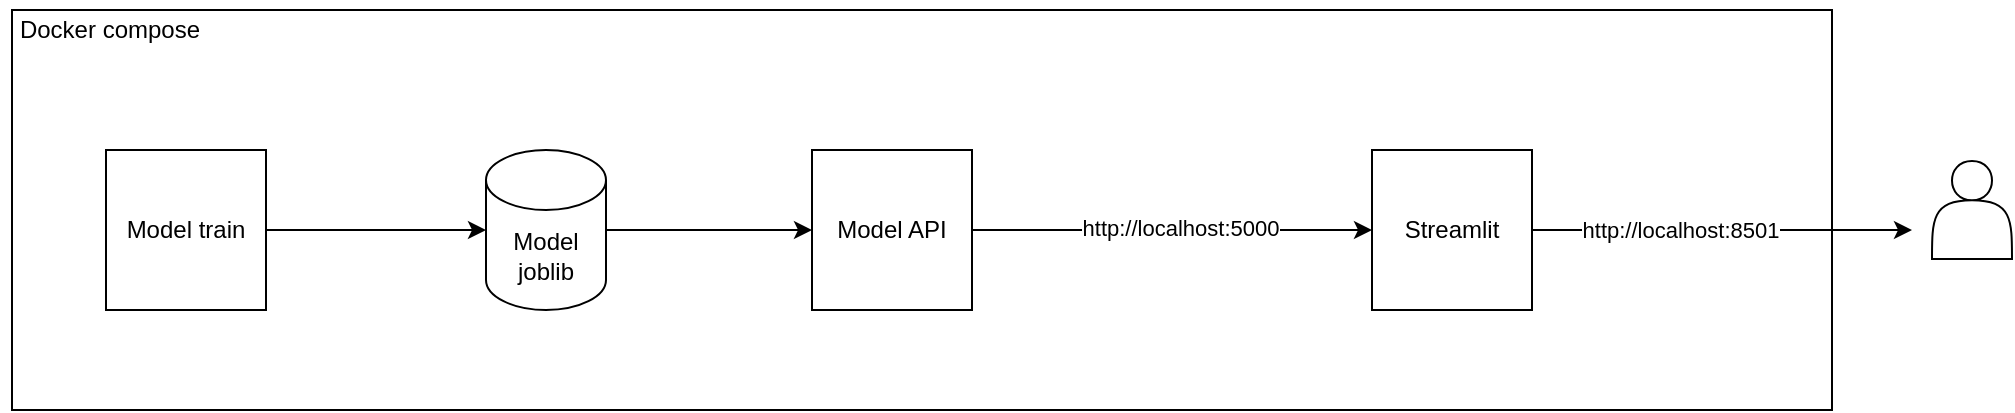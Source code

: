 <mxfile version="25.0.3">
  <diagram name="Página-1" id="CIpzRP56wVD96cMPjTuV">
    <mxGraphModel dx="1361" dy="719" grid="1" gridSize="10" guides="1" tooltips="1" connect="1" arrows="1" fold="1" page="1" pageScale="1" pageWidth="1169" pageHeight="827" math="0" shadow="0">
      <root>
        <mxCell id="0" />
        <mxCell id="1" parent="0" />
        <mxCell id="iIRl_dLn_Y5YrKz6m_M_-26" value="" style="rounded=0;whiteSpace=wrap;html=1;fillColor=none;" vertex="1" parent="1">
          <mxGeometry x="160" y="330" width="910" height="200" as="geometry" />
        </mxCell>
        <mxCell id="iIRl_dLn_Y5YrKz6m_M_-16" style="edgeStyle=orthogonalEdgeStyle;rounded=0;orthogonalLoop=1;jettySize=auto;html=1;entryX=0;entryY=0.5;entryDx=0;entryDy=0;" edge="1" parent="1" source="iIRl_dLn_Y5YrKz6m_M_-4" target="iIRl_dLn_Y5YrKz6m_M_-1">
          <mxGeometry relative="1" as="geometry" />
        </mxCell>
        <mxCell id="iIRl_dLn_Y5YrKz6m_M_-4" value="Model joblib" style="shape=cylinder3;whiteSpace=wrap;html=1;boundedLbl=1;backgroundOutline=1;size=15;" vertex="1" parent="1">
          <mxGeometry x="397" y="400" width="60" height="80" as="geometry" />
        </mxCell>
        <mxCell id="iIRl_dLn_Y5YrKz6m_M_-9" value="" style="group" vertex="1" connectable="0" parent="1">
          <mxGeometry x="207" y="400" width="80" height="80" as="geometry" />
        </mxCell>
        <mxCell id="iIRl_dLn_Y5YrKz6m_M_-2" value="Model train" style="whiteSpace=wrap;html=1;aspect=fixed;" vertex="1" parent="iIRl_dLn_Y5YrKz6m_M_-9">
          <mxGeometry width="80" height="80" as="geometry" />
        </mxCell>
        <mxCell id="iIRl_dLn_Y5YrKz6m_M_-5" value="" style="shape=image;html=1;verticalAlign=top;verticalLabelPosition=bottom;labelBackgroundColor=#ffffff;imageAspect=0;aspect=fixed;image=https://cdn0.iconfinder.com/data/icons/social-media-2104/24/social_media_social_media_logo_docker-128.png" vertex="1" parent="iIRl_dLn_Y5YrKz6m_M_-9">
          <mxGeometry x="60" y="2" width="18" height="18" as="geometry" />
        </mxCell>
        <mxCell id="iIRl_dLn_Y5YrKz6m_M_-10" value="" style="group" vertex="1" connectable="0" parent="1">
          <mxGeometry x="560" y="400" width="80" height="80" as="geometry" />
        </mxCell>
        <mxCell id="iIRl_dLn_Y5YrKz6m_M_-1" value="Model API" style="whiteSpace=wrap;html=1;aspect=fixed;" vertex="1" parent="iIRl_dLn_Y5YrKz6m_M_-10">
          <mxGeometry width="80" height="80" as="geometry" />
        </mxCell>
        <mxCell id="iIRl_dLn_Y5YrKz6m_M_-8" value="" style="shape=image;html=1;verticalAlign=top;verticalLabelPosition=bottom;labelBackgroundColor=#ffffff;imageAspect=0;aspect=fixed;image=https://cdn0.iconfinder.com/data/icons/social-media-2104/24/social_media_social_media_logo_docker-128.png" vertex="1" parent="iIRl_dLn_Y5YrKz6m_M_-10">
          <mxGeometry x="60" y="2" width="18" height="18" as="geometry" />
        </mxCell>
        <mxCell id="iIRl_dLn_Y5YrKz6m_M_-12" value="" style="group" vertex="1" connectable="0" parent="1">
          <mxGeometry x="840" y="400" width="80" height="80" as="geometry" />
        </mxCell>
        <mxCell id="iIRl_dLn_Y5YrKz6m_M_-22" style="edgeStyle=orthogonalEdgeStyle;rounded=0;orthogonalLoop=1;jettySize=auto;html=1;" edge="1" parent="iIRl_dLn_Y5YrKz6m_M_-12" source="iIRl_dLn_Y5YrKz6m_M_-3">
          <mxGeometry relative="1" as="geometry">
            <mxPoint x="270" y="40" as="targetPoint" />
          </mxGeometry>
        </mxCell>
        <mxCell id="iIRl_dLn_Y5YrKz6m_M_-28" value="http://localhost:8501" style="edgeLabel;html=1;align=center;verticalAlign=middle;resizable=0;points=[];" vertex="1" connectable="0" parent="iIRl_dLn_Y5YrKz6m_M_-22">
          <mxGeometry x="-0.223" relative="1" as="geometry">
            <mxPoint as="offset" />
          </mxGeometry>
        </mxCell>
        <mxCell id="iIRl_dLn_Y5YrKz6m_M_-3" value="Streamlit" style="whiteSpace=wrap;html=1;aspect=fixed;" vertex="1" parent="iIRl_dLn_Y5YrKz6m_M_-12">
          <mxGeometry width="80" height="80" as="geometry" />
        </mxCell>
        <mxCell id="iIRl_dLn_Y5YrKz6m_M_-11" value="" style="shape=image;html=1;verticalAlign=top;verticalLabelPosition=bottom;labelBackgroundColor=#ffffff;imageAspect=0;aspect=fixed;image=https://cdn0.iconfinder.com/data/icons/social-media-2104/24/social_media_social_media_logo_docker-128.png" vertex="1" parent="iIRl_dLn_Y5YrKz6m_M_-12">
          <mxGeometry x="60" y="2" width="18" height="18" as="geometry" />
        </mxCell>
        <mxCell id="iIRl_dLn_Y5YrKz6m_M_-15" style="edgeStyle=orthogonalEdgeStyle;rounded=0;orthogonalLoop=1;jettySize=auto;html=1;" edge="1" parent="1" source="iIRl_dLn_Y5YrKz6m_M_-2" target="iIRl_dLn_Y5YrKz6m_M_-4">
          <mxGeometry relative="1" as="geometry" />
        </mxCell>
        <mxCell id="iIRl_dLn_Y5YrKz6m_M_-17" style="edgeStyle=orthogonalEdgeStyle;rounded=0;orthogonalLoop=1;jettySize=auto;html=1;entryX=0;entryY=0.5;entryDx=0;entryDy=0;" edge="1" parent="1" source="iIRl_dLn_Y5YrKz6m_M_-1" target="iIRl_dLn_Y5YrKz6m_M_-3">
          <mxGeometry relative="1" as="geometry" />
        </mxCell>
        <mxCell id="iIRl_dLn_Y5YrKz6m_M_-21" value="http://localhost:5000" style="edgeLabel;html=1;align=center;verticalAlign=middle;resizable=0;points=[];" vertex="1" connectable="0" parent="iIRl_dLn_Y5YrKz6m_M_-17">
          <mxGeometry x="0.04" y="1" relative="1" as="geometry">
            <mxPoint as="offset" />
          </mxGeometry>
        </mxCell>
        <mxCell id="iIRl_dLn_Y5YrKz6m_M_-25" value="" style="shape=actor;whiteSpace=wrap;html=1;" vertex="1" parent="1">
          <mxGeometry x="1120" y="405.5" width="40" height="49" as="geometry" />
        </mxCell>
        <mxCell id="iIRl_dLn_Y5YrKz6m_M_-27" value="Docker compose" style="text;html=1;align=center;verticalAlign=middle;whiteSpace=wrap;rounded=0;" vertex="1" parent="1">
          <mxGeometry x="154" y="325" width="110" height="30" as="geometry" />
        </mxCell>
      </root>
    </mxGraphModel>
  </diagram>
</mxfile>
